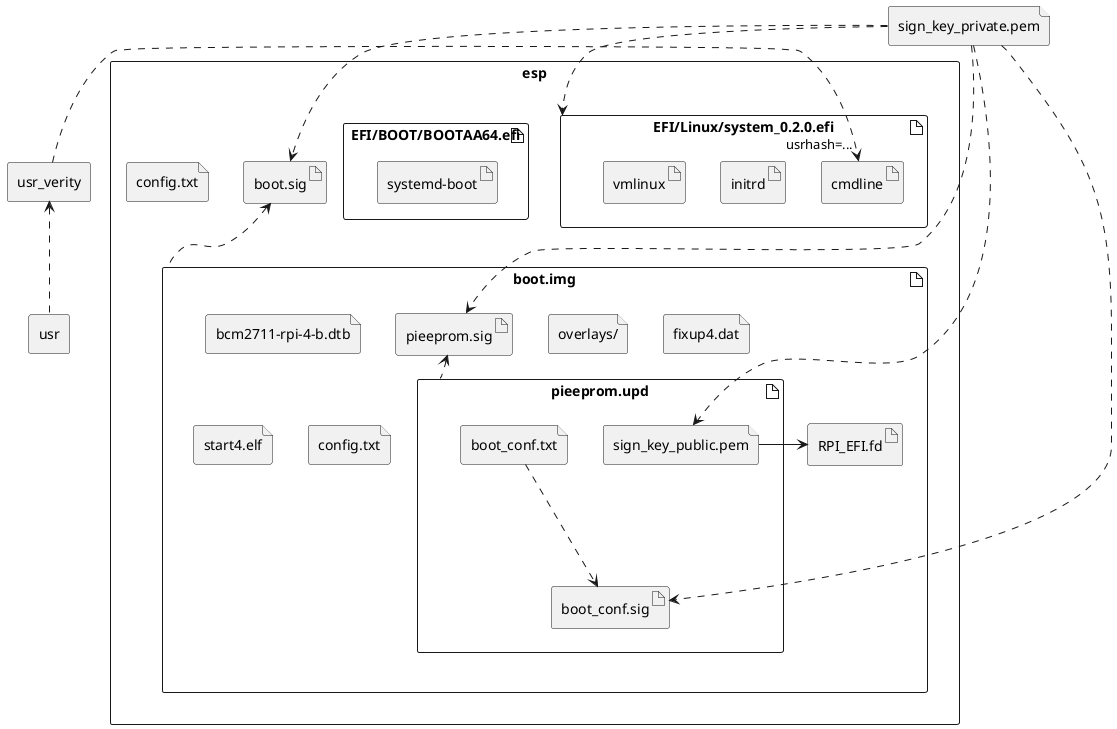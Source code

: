 @startuml

file sign_key_private.pem

rectangle usr {
}
rectangle usr_verity {
}

rectangle esp {
    file config.txt as esp/config.txt {
    }
    artifact boot.img {
        file "bcm2711-rpi-4-b.dtb"
        file "overlays/"
        file fixup4.dat
        file start4.elf
        file config.txt
        artifact RPI_EFI.fd {
        }
        artifact pieeprom.upd {
            file sign_key_public.pem
            file boot_conf.txt
            artifact boot_conf.sig
        }
        artifact pieeprom.sig {
        }
    }
    artifact boot.sig

    artifact "EFI/Linux/system_0.2.0.efi" as uki {
        artifact initrd
        artifact cmdline
        artifact vmlinux
    }

    artifact "EFI/BOOT/BOOTAA64.efi" as systemd {
        artifact "systemd-boot"
    }
}

sign_key_private.pem -.> sign_key_public.pem
boot.img .up-> boot.sig
sign_key_private.pem .> boot.sig

boot_conf.txt -.-> boot_conf.sig
pieeprom.upd -up.> pieeprom.sig
sign_key_private.pem -.-> boot_conf.sig
sign_key_private.pem -.-> pieeprom.sig
sign_key_private.pem .-> uki
sign_key_public.pem -> RPI_EFI.fd
usr .up.> usr_verity
usr_verity .> "usrhash=..." cmdline

@enduml
